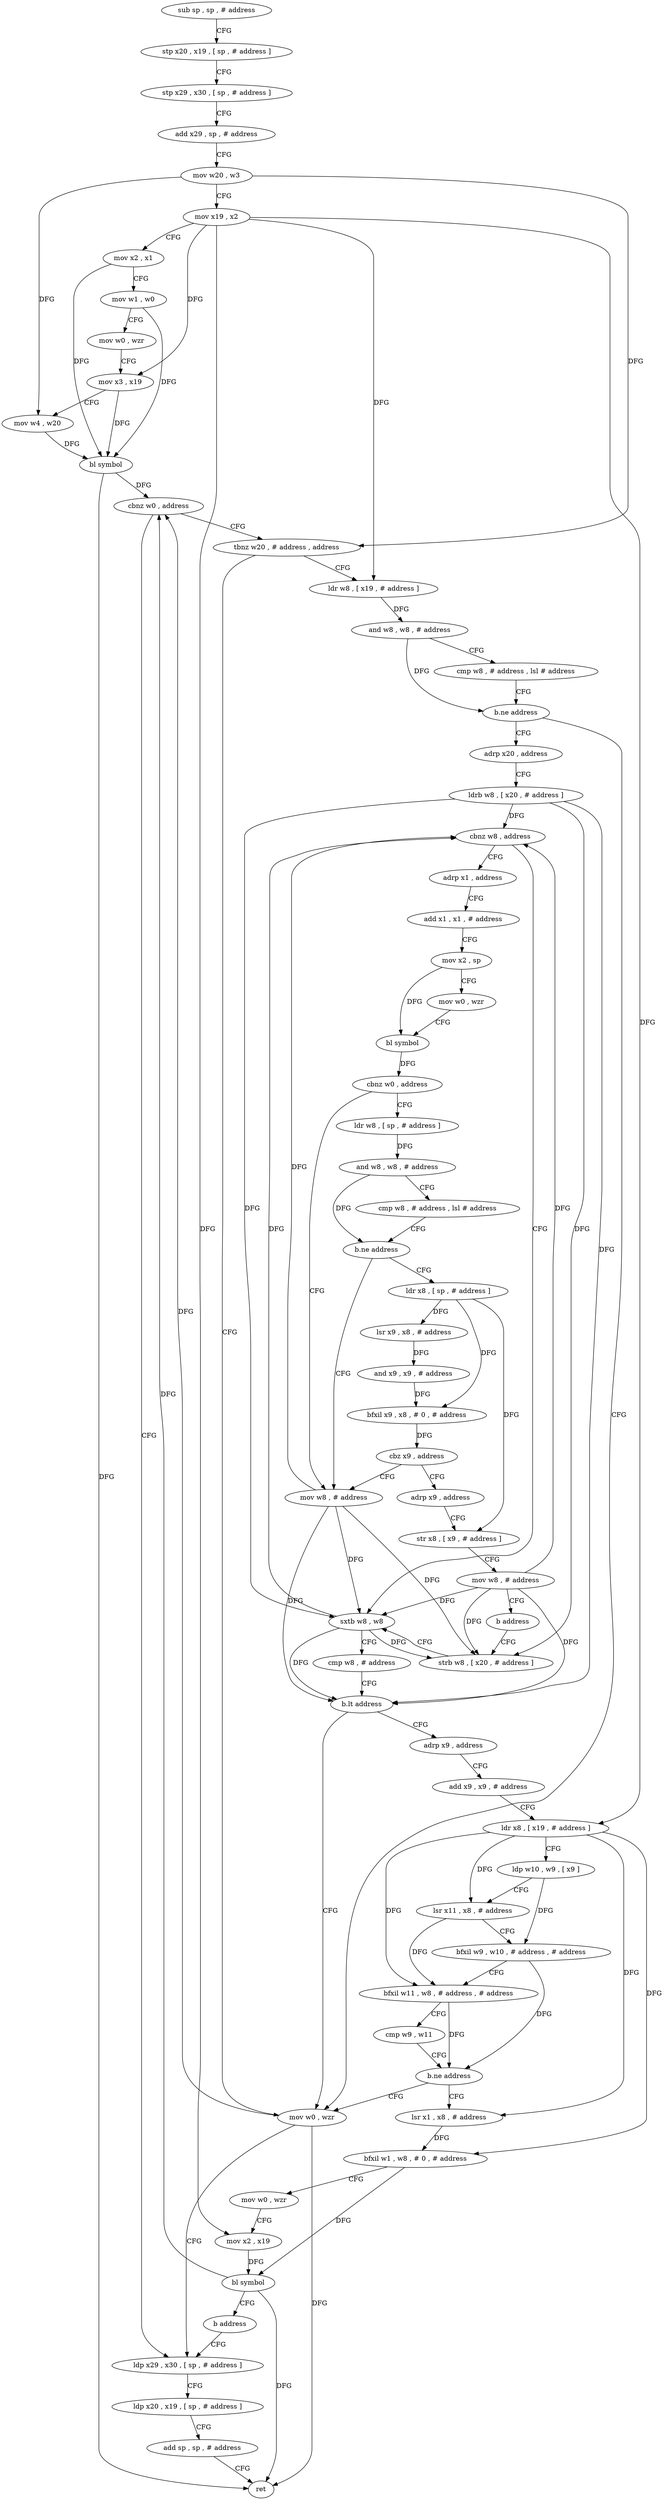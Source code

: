 digraph "func" {
"4225396" [label = "sub sp , sp , # address" ]
"4225400" [label = "stp x20 , x19 , [ sp , # address ]" ]
"4225404" [label = "stp x29 , x30 , [ sp , # address ]" ]
"4225408" [label = "add x29 , sp , # address" ]
"4225412" [label = "mov w20 , w3" ]
"4225416" [label = "mov x19 , x2" ]
"4225420" [label = "mov x2 , x1" ]
"4225424" [label = "mov w1 , w0" ]
"4225428" [label = "mov w0 , wzr" ]
"4225432" [label = "mov x3 , x19" ]
"4225436" [label = "mov w4 , w20" ]
"4225440" [label = "bl symbol" ]
"4225444" [label = "cbnz w0 , address" ]
"4225624" [label = "ldp x29 , x30 , [ sp , # address ]" ]
"4225448" [label = "tbnz w20 , # address , address" ]
"4225628" [label = "ldp x20 , x19 , [ sp , # address ]" ]
"4225632" [label = "add sp , sp , # address" ]
"4225636" [label = "ret" ]
"4225620" [label = "mov w0 , wzr" ]
"4225452" [label = "ldr w8 , [ x19 , # address ]" ]
"4225456" [label = "and w8 , w8 , # address" ]
"4225460" [label = "cmp w8 , # address , lsl # address" ]
"4225464" [label = "b.ne address" ]
"4225468" [label = "adrp x20 , address" ]
"4225472" [label = "ldrb w8 , [ x20 , # address ]" ]
"4225476" [label = "cbnz w8 , address" ]
"4225548" [label = "sxtb w8 , w8" ]
"4225480" [label = "adrp x1 , address" ]
"4225552" [label = "cmp w8 , # address" ]
"4225556" [label = "b.lt address" ]
"4225560" [label = "adrp x9 , address" ]
"4225484" [label = "add x1 , x1 , # address" ]
"4225488" [label = "mov x2 , sp" ]
"4225492" [label = "mov w0 , wzr" ]
"4225496" [label = "bl symbol" ]
"4225500" [label = "cbnz w0 , address" ]
"4225540" [label = "mov w8 , # address" ]
"4225504" [label = "ldr w8 , [ sp , # address ]" ]
"4225564" [label = "add x9 , x9 , # address" ]
"4225568" [label = "ldr x8 , [ x19 , # address ]" ]
"4225572" [label = "ldp w10 , w9 , [ x9 ]" ]
"4225576" [label = "lsr x11 , x8 , # address" ]
"4225580" [label = "bfxil w9 , w10 , # address , # address" ]
"4225584" [label = "bfxil w11 , w8 , # address , # address" ]
"4225588" [label = "cmp w9 , w11" ]
"4225592" [label = "b.ne address" ]
"4225596" [label = "lsr x1 , x8 , # address" ]
"4225544" [label = "strb w8 , [ x20 , # address ]" ]
"4225508" [label = "and w8 , w8 , # address" ]
"4225512" [label = "cmp w8 , # address , lsl # address" ]
"4225516" [label = "b.ne address" ]
"4225520" [label = "ldr x8 , [ sp , # address ]" ]
"4225600" [label = "bfxil w1 , w8 , # 0 , # address" ]
"4225604" [label = "mov w0 , wzr" ]
"4225608" [label = "mov x2 , x19" ]
"4225612" [label = "bl symbol" ]
"4225616" [label = "b address" ]
"4225524" [label = "lsr x9 , x8 , # address" ]
"4225528" [label = "and x9 , x9 , # address" ]
"4225532" [label = "bfxil x9 , x8 , # 0 , # address" ]
"4225536" [label = "cbz x9 , address" ]
"4225640" [label = "adrp x9 , address" ]
"4225644" [label = "str x8 , [ x9 , # address ]" ]
"4225648" [label = "mov w8 , # address" ]
"4225652" [label = "b address" ]
"4225396" -> "4225400" [ label = "CFG" ]
"4225400" -> "4225404" [ label = "CFG" ]
"4225404" -> "4225408" [ label = "CFG" ]
"4225408" -> "4225412" [ label = "CFG" ]
"4225412" -> "4225416" [ label = "CFG" ]
"4225412" -> "4225436" [ label = "DFG" ]
"4225412" -> "4225448" [ label = "DFG" ]
"4225416" -> "4225420" [ label = "CFG" ]
"4225416" -> "4225432" [ label = "DFG" ]
"4225416" -> "4225452" [ label = "DFG" ]
"4225416" -> "4225568" [ label = "DFG" ]
"4225416" -> "4225608" [ label = "DFG" ]
"4225420" -> "4225424" [ label = "CFG" ]
"4225420" -> "4225440" [ label = "DFG" ]
"4225424" -> "4225428" [ label = "CFG" ]
"4225424" -> "4225440" [ label = "DFG" ]
"4225428" -> "4225432" [ label = "CFG" ]
"4225432" -> "4225436" [ label = "CFG" ]
"4225432" -> "4225440" [ label = "DFG" ]
"4225436" -> "4225440" [ label = "DFG" ]
"4225440" -> "4225444" [ label = "DFG" ]
"4225440" -> "4225636" [ label = "DFG" ]
"4225444" -> "4225624" [ label = "CFG" ]
"4225444" -> "4225448" [ label = "CFG" ]
"4225624" -> "4225628" [ label = "CFG" ]
"4225448" -> "4225620" [ label = "CFG" ]
"4225448" -> "4225452" [ label = "CFG" ]
"4225628" -> "4225632" [ label = "CFG" ]
"4225632" -> "4225636" [ label = "CFG" ]
"4225620" -> "4225624" [ label = "CFG" ]
"4225620" -> "4225444" [ label = "DFG" ]
"4225620" -> "4225636" [ label = "DFG" ]
"4225452" -> "4225456" [ label = "DFG" ]
"4225456" -> "4225460" [ label = "CFG" ]
"4225456" -> "4225464" [ label = "DFG" ]
"4225460" -> "4225464" [ label = "CFG" ]
"4225464" -> "4225620" [ label = "CFG" ]
"4225464" -> "4225468" [ label = "CFG" ]
"4225468" -> "4225472" [ label = "CFG" ]
"4225472" -> "4225476" [ label = "DFG" ]
"4225472" -> "4225548" [ label = "DFG" ]
"4225472" -> "4225556" [ label = "DFG" ]
"4225472" -> "4225544" [ label = "DFG" ]
"4225476" -> "4225548" [ label = "CFG" ]
"4225476" -> "4225480" [ label = "CFG" ]
"4225548" -> "4225552" [ label = "CFG" ]
"4225548" -> "4225476" [ label = "DFG" ]
"4225548" -> "4225556" [ label = "DFG" ]
"4225548" -> "4225544" [ label = "DFG" ]
"4225480" -> "4225484" [ label = "CFG" ]
"4225552" -> "4225556" [ label = "CFG" ]
"4225556" -> "4225620" [ label = "CFG" ]
"4225556" -> "4225560" [ label = "CFG" ]
"4225560" -> "4225564" [ label = "CFG" ]
"4225484" -> "4225488" [ label = "CFG" ]
"4225488" -> "4225492" [ label = "CFG" ]
"4225488" -> "4225496" [ label = "DFG" ]
"4225492" -> "4225496" [ label = "CFG" ]
"4225496" -> "4225500" [ label = "DFG" ]
"4225500" -> "4225540" [ label = "CFG" ]
"4225500" -> "4225504" [ label = "CFG" ]
"4225540" -> "4225544" [ label = "DFG" ]
"4225540" -> "4225476" [ label = "DFG" ]
"4225540" -> "4225548" [ label = "DFG" ]
"4225540" -> "4225556" [ label = "DFG" ]
"4225504" -> "4225508" [ label = "DFG" ]
"4225564" -> "4225568" [ label = "CFG" ]
"4225568" -> "4225572" [ label = "CFG" ]
"4225568" -> "4225576" [ label = "DFG" ]
"4225568" -> "4225584" [ label = "DFG" ]
"4225568" -> "4225596" [ label = "DFG" ]
"4225568" -> "4225600" [ label = "DFG" ]
"4225572" -> "4225576" [ label = "CFG" ]
"4225572" -> "4225580" [ label = "DFG" ]
"4225576" -> "4225580" [ label = "CFG" ]
"4225576" -> "4225584" [ label = "DFG" ]
"4225580" -> "4225584" [ label = "CFG" ]
"4225580" -> "4225592" [ label = "DFG" ]
"4225584" -> "4225588" [ label = "CFG" ]
"4225584" -> "4225592" [ label = "DFG" ]
"4225588" -> "4225592" [ label = "CFG" ]
"4225592" -> "4225620" [ label = "CFG" ]
"4225592" -> "4225596" [ label = "CFG" ]
"4225596" -> "4225600" [ label = "DFG" ]
"4225544" -> "4225548" [ label = "CFG" ]
"4225508" -> "4225512" [ label = "CFG" ]
"4225508" -> "4225516" [ label = "DFG" ]
"4225512" -> "4225516" [ label = "CFG" ]
"4225516" -> "4225540" [ label = "CFG" ]
"4225516" -> "4225520" [ label = "CFG" ]
"4225520" -> "4225524" [ label = "DFG" ]
"4225520" -> "4225532" [ label = "DFG" ]
"4225520" -> "4225644" [ label = "DFG" ]
"4225600" -> "4225604" [ label = "CFG" ]
"4225600" -> "4225612" [ label = "DFG" ]
"4225604" -> "4225608" [ label = "CFG" ]
"4225608" -> "4225612" [ label = "DFG" ]
"4225612" -> "4225616" [ label = "CFG" ]
"4225612" -> "4225444" [ label = "DFG" ]
"4225612" -> "4225636" [ label = "DFG" ]
"4225616" -> "4225624" [ label = "CFG" ]
"4225524" -> "4225528" [ label = "DFG" ]
"4225528" -> "4225532" [ label = "DFG" ]
"4225532" -> "4225536" [ label = "DFG" ]
"4225536" -> "4225640" [ label = "CFG" ]
"4225536" -> "4225540" [ label = "CFG" ]
"4225640" -> "4225644" [ label = "CFG" ]
"4225644" -> "4225648" [ label = "CFG" ]
"4225648" -> "4225652" [ label = "CFG" ]
"4225648" -> "4225476" [ label = "DFG" ]
"4225648" -> "4225548" [ label = "DFG" ]
"4225648" -> "4225556" [ label = "DFG" ]
"4225648" -> "4225544" [ label = "DFG" ]
"4225652" -> "4225544" [ label = "CFG" ]
}
